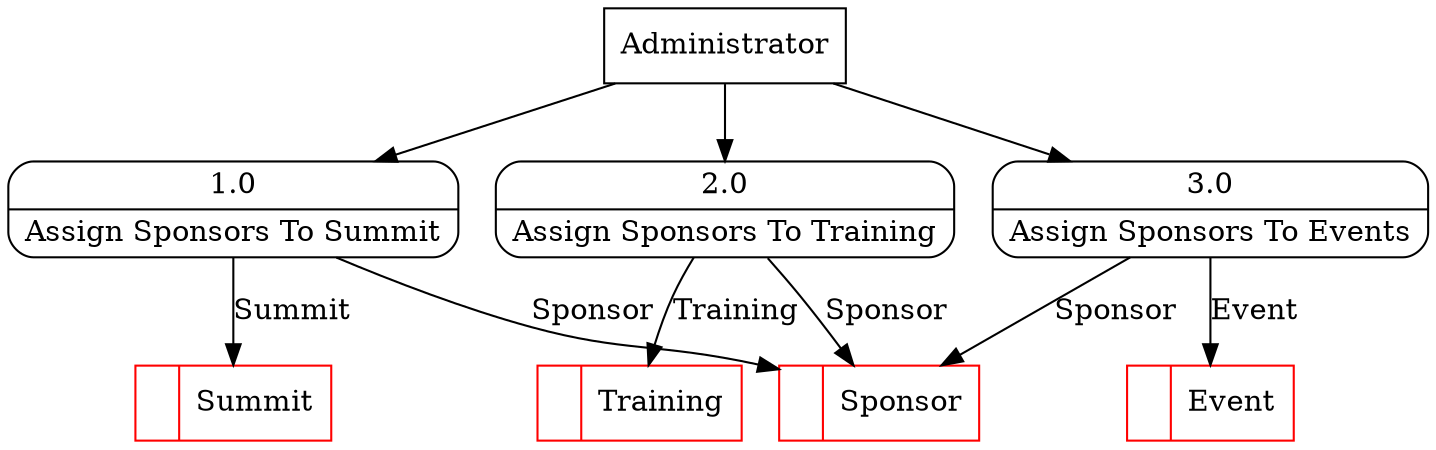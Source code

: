 digraph dfd2{ 
node[shape=record]
200 [label="<f0>  |<f1> Summit " color=red];
201 [label="<f0>  |<f1> Sponsor " color=red];
202 [label="<f0>  |<f1> Event " color=red];
203 [label="<f0>  |<f1> Training " color=red];
204 [label="Administrator" shape=box];
205 [label="{<f0> 1.0|<f1> Assign Sponsors To Summit }" shape=Mrecord];
206 [label="{<f0> 2.0|<f1> Assign Sponsors To Training }" shape=Mrecord];
207 [label="{<f0> 3.0|<f1> Assign Sponsors To Events }" shape=Mrecord];
204 -> 205
204 -> 206
204 -> 207
205 -> 200 [label="Summit"]
205 -> 201 [label="Sponsor"]
206 -> 203 [label="Training"]
206 -> 201 [label="Sponsor"]
207 -> 201 [label="Sponsor"]
207 -> 202 [label="Event"]
}